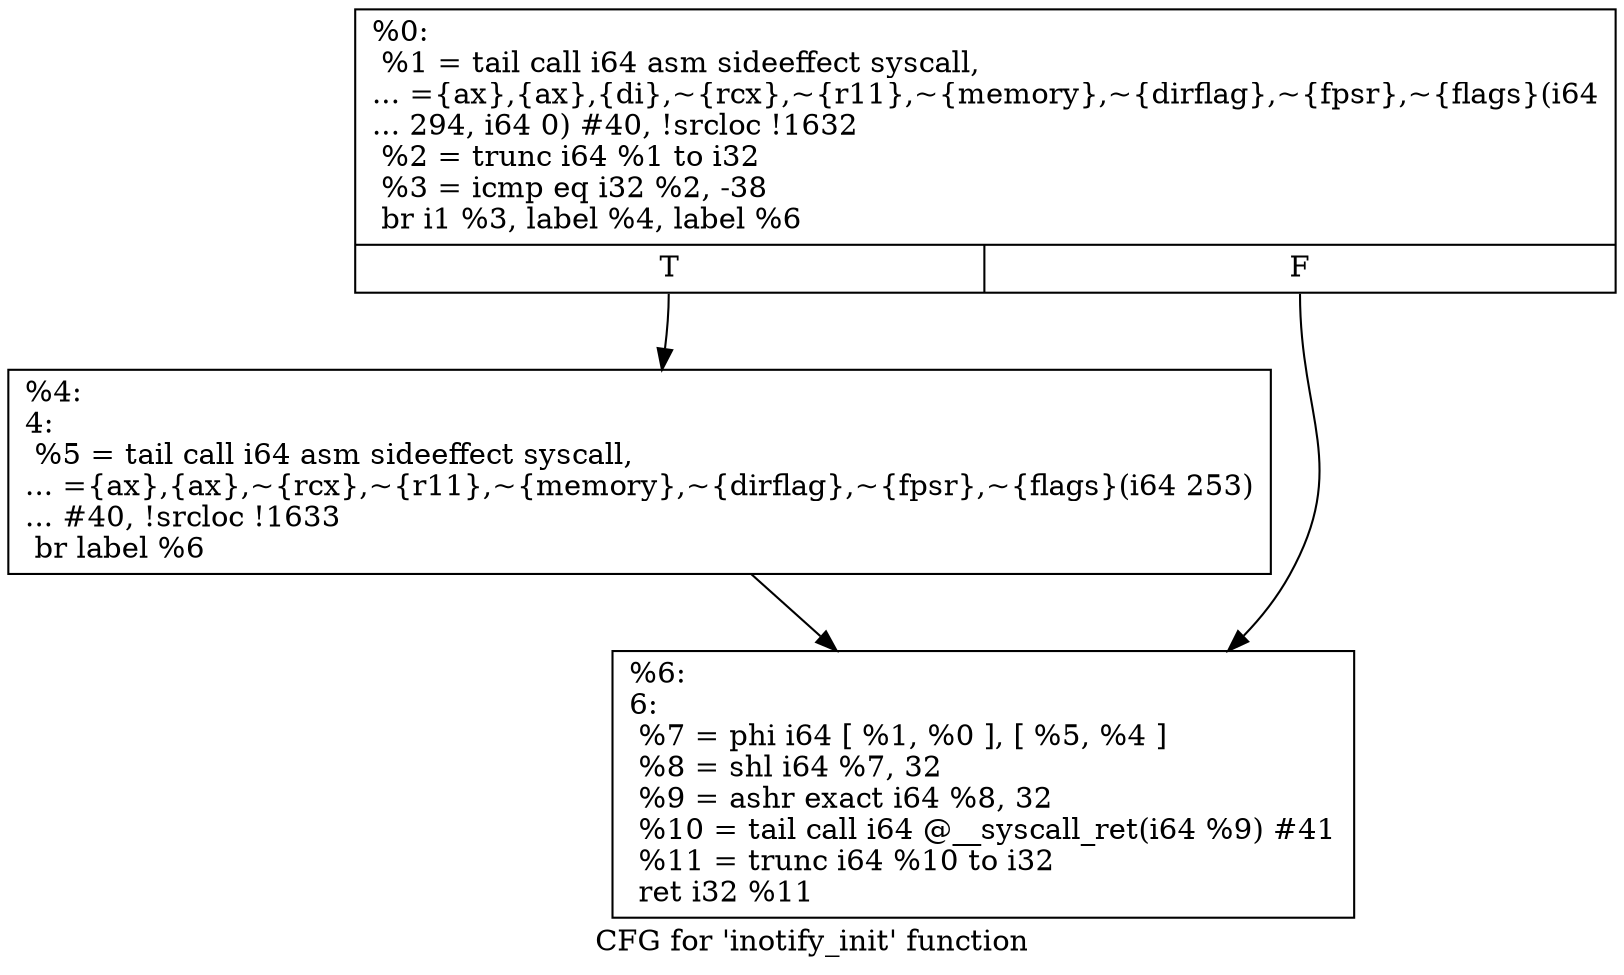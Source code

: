 digraph "CFG for 'inotify_init' function" {
	label="CFG for 'inotify_init' function";

	Node0x1fef780 [shape=record,label="{%0:\l  %1 = tail call i64 asm sideeffect syscall,\l... =\{ax\},\{ax\},\{di\},~\{rcx\},~\{r11\},~\{memory\},~\{dirflag\},~\{fpsr\},~\{flags\}(i64\l... 294, i64 0) #40, !srcloc !1632\l  %2 = trunc i64 %1 to i32\l  %3 = icmp eq i32 %2, -38\l  br i1 %3, label %4, label %6\l|{<s0>T|<s1>F}}"];
	Node0x1fef780:s0 -> Node0x1fef7d0;
	Node0x1fef780:s1 -> Node0x1fef820;
	Node0x1fef7d0 [shape=record,label="{%4:\l4:                                                \l  %5 = tail call i64 asm sideeffect syscall,\l... =\{ax\},\{ax\},~\{rcx\},~\{r11\},~\{memory\},~\{dirflag\},~\{fpsr\},~\{flags\}(i64 253)\l... #40, !srcloc !1633\l  br label %6\l}"];
	Node0x1fef7d0 -> Node0x1fef820;
	Node0x1fef820 [shape=record,label="{%6:\l6:                                                \l  %7 = phi i64 [ %1, %0 ], [ %5, %4 ]\l  %8 = shl i64 %7, 32\l  %9 = ashr exact i64 %8, 32\l  %10 = tail call i64 @__syscall_ret(i64 %9) #41\l  %11 = trunc i64 %10 to i32\l  ret i32 %11\l}"];
}

